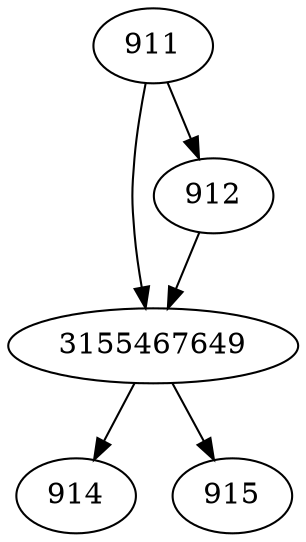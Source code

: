 strict digraph  {
3155467649;
911;
912;
914;
915;
3155467649 -> 914;
3155467649 -> 915;
911 -> 912;
911 -> 3155467649;
912 -> 3155467649;
}
